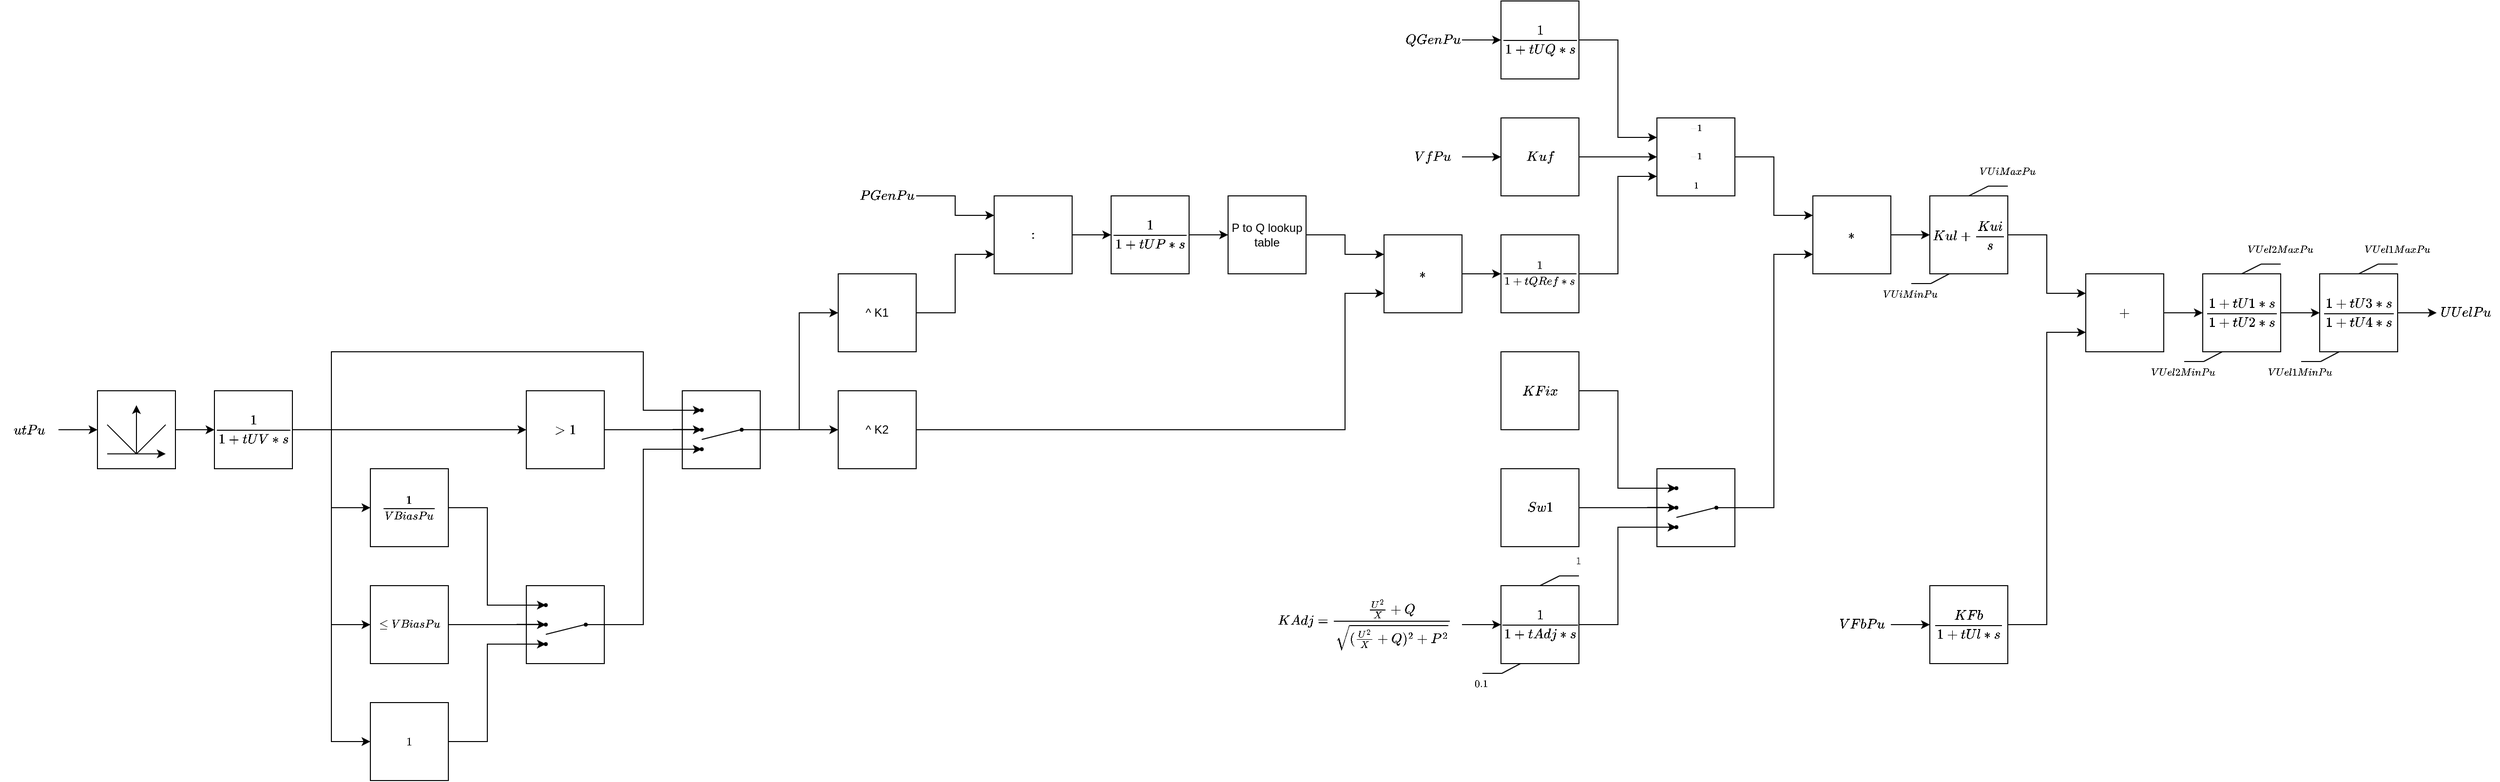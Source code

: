 <mxfile version="24.1.0" type="device">
  <diagram name="Page-1" id="-cMVqA2Gkwa5aGeDibPs">
    <mxGraphModel dx="5005" dy="2508" grid="1" gridSize="10" guides="1" tooltips="1" connect="1" arrows="1" fold="1" page="0" pageScale="1" pageWidth="413" pageHeight="583" math="1" shadow="0">
      <root>
        <mxCell id="0" />
        <mxCell id="1" parent="0" />
        <mxCell id="eN8Zq5XajQ-hrPbZrUXH-4" value="" style="edgeStyle=orthogonalEdgeStyle;rounded=0;orthogonalLoop=1;jettySize=auto;html=1;exitX=1;exitY=0.5;exitDx=0;exitDy=0;" parent="1" source="HanA1OKdP7TFDTROJioc-21" edge="1">
          <mxGeometry relative="1" as="geometry">
            <mxPoint x="560" y="320" as="sourcePoint" />
            <mxPoint x="600" y="320" as="targetPoint" />
          </mxGeometry>
        </mxCell>
        <mxCell id="GCO7xrDp6TmdYOZJOnFd-127" style="edgeStyle=orthogonalEdgeStyle;rounded=0;orthogonalLoop=1;jettySize=auto;html=1;exitX=0.5;exitY=1;exitDx=0;exitDy=0;" parent="1" source="GCO7xrDp6TmdYOZJOnFd-99" edge="1">
          <mxGeometry relative="1" as="geometry">
            <mxPoint x="1040.2" y="30.2" as="targetPoint" />
          </mxGeometry>
        </mxCell>
        <mxCell id="dAHFnxKUKf4HyOokSXOq-42" value="" style="edgeStyle=orthogonalEdgeStyle;rounded=0;orthogonalLoop=1;jettySize=auto;html=1;entryX=0;entryY=0.5;entryDx=0;entryDy=0;" parent="1" source="GCO7xrDp6TmdYOZJOnFd-99" target="HanA1OKdP7TFDTROJioc-18" edge="1">
          <mxGeometry relative="1" as="geometry">
            <mxPoint x="1120" as="targetPoint" />
          </mxGeometry>
        </mxCell>
        <mxCell id="GCO7xrDp6TmdYOZJOnFd-99" value="$$\frac{1+tU3*s}{1+tU4*s}$$" style="rounded=0;whiteSpace=wrap;html=1;" parent="1" vertex="1">
          <mxGeometry x="1000" y="-40" width="80" height="80" as="geometry" />
        </mxCell>
        <mxCell id="GCO7xrDp6TmdYOZJOnFd-110" value="" style="endArrow=none;html=1;exitX=0.5;exitY=0;exitDx=0;exitDy=0;" parent="1" source="GCO7xrDp6TmdYOZJOnFd-99" edge="1">
          <mxGeometry width="50" height="50" relative="1" as="geometry">
            <mxPoint x="1040" y="-30" as="sourcePoint" />
            <mxPoint x="1060" y="-50" as="targetPoint" />
          </mxGeometry>
        </mxCell>
        <mxCell id="GCO7xrDp6TmdYOZJOnFd-111" value="" style="endArrow=none;html=1;" parent="1" edge="1">
          <mxGeometry width="50" height="50" relative="1" as="geometry">
            <mxPoint x="1060" y="-50" as="sourcePoint" />
            <mxPoint x="1080" y="-50" as="targetPoint" />
          </mxGeometry>
        </mxCell>
        <mxCell id="GCO7xrDp6TmdYOZJOnFd-112" value="&lt;font style=&quot;font-size: 9px;&quot;&gt;$$VUel1MaxPu$$&lt;/font&gt;" style="text;html=1;strokeColor=none;fillColor=none;align=center;verticalAlign=middle;whiteSpace=wrap;rounded=0;fontSize=15;" parent="1" vertex="1">
          <mxGeometry x="1000" y="-80" width="160" height="30" as="geometry" />
        </mxCell>
        <mxCell id="GCO7xrDp6TmdYOZJOnFd-113" value="" style="endArrow=none;html=1;" parent="1" edge="1">
          <mxGeometry width="50" height="50" relative="1" as="geometry">
            <mxPoint x="1001" y="50" as="sourcePoint" />
            <mxPoint x="981" y="50" as="targetPoint" />
          </mxGeometry>
        </mxCell>
        <mxCell id="GCO7xrDp6TmdYOZJOnFd-114" value="&lt;font style=&quot;font-size: 9px;&quot;&gt;$$VUel1MinPu$$&lt;/font&gt;" style="text;html=1;strokeColor=none;fillColor=none;align=center;verticalAlign=middle;whiteSpace=wrap;rounded=0;fontSize=15;" parent="1" vertex="1">
          <mxGeometry x="920" y="46" width="120" height="30" as="geometry" />
        </mxCell>
        <mxCell id="GCO7xrDp6TmdYOZJOnFd-115" value="" style="endArrow=none;html=1;exitX=0.5;exitY=0;exitDx=0;exitDy=0;entryX=0.25;entryY=1;entryDx=0;entryDy=0;" parent="1" target="GCO7xrDp6TmdYOZJOnFd-99" edge="1">
          <mxGeometry width="50" height="50" relative="1" as="geometry">
            <mxPoint x="1001" y="50" as="sourcePoint" />
            <mxPoint x="1021" y="30" as="targetPoint" />
          </mxGeometry>
        </mxCell>
        <mxCell id="qLZYFt0uQZEpN5fuRu8l-1" value="" style="edgeStyle=orthogonalEdgeStyle;rounded=0;orthogonalLoop=1;jettySize=auto;html=1;" parent="1" edge="1">
          <mxGeometry relative="1" as="geometry">
            <mxPoint x="-40" y="160" as="sourcePoint" />
          </mxGeometry>
        </mxCell>
        <mxCell id="HanA1OKdP7TFDTROJioc-18" value="$$UUelPu$$" style="text;strokeColor=none;align=center;fillColor=none;html=1;verticalAlign=middle;whiteSpace=wrap;rounded=0;" parent="1" vertex="1">
          <mxGeometry x="1120" y="-15" width="60" height="30" as="geometry" />
        </mxCell>
        <mxCell id="HanA1OKdP7TFDTROJioc-21" value="$$VFbPu$$" style="text;strokeColor=none;align=center;fillColor=none;html=1;verticalAlign=middle;whiteSpace=wrap;rounded=0;" parent="1" vertex="1">
          <mxGeometry x="500" y="305" width="60" height="30" as="geometry" />
        </mxCell>
        <mxCell id="HV3P0yh9cOvrx5BpRkT5-9" value="" style="edgeStyle=orthogonalEdgeStyle;rounded=0;orthogonalLoop=1;jettySize=auto;html=1;" parent="1" edge="1">
          <mxGeometry relative="1" as="geometry">
            <mxPoint x="240" y="240" as="sourcePoint" />
          </mxGeometry>
        </mxCell>
        <mxCell id="HV3P0yh9cOvrx5BpRkT5-6" value="&lt;span style=&quot;background-color: initial;&quot;&gt;$$\frac{KFb}{1+tUl*s}$$&lt;/span&gt;" style="whiteSpace=wrap;html=1;aspect=fixed;" parent="1" vertex="1">
          <mxGeometry x="600" y="280" width="80" height="80" as="geometry" />
        </mxCell>
        <mxCell id="dAHFnxKUKf4HyOokSXOq-44" value="" style="edgeStyle=orthogonalEdgeStyle;rounded=0;orthogonalLoop=1;jettySize=auto;html=1;" parent="1" target="dAHFnxKUKf4HyOokSXOq-43" edge="1">
          <mxGeometry relative="1" as="geometry">
            <mxPoint x="640" y="-20" as="sourcePoint" />
          </mxGeometry>
        </mxCell>
        <mxCell id="dAHFnxKUKf4HyOokSXOq-11" value="&lt;span style=&quot;background-color: initial;&quot;&gt;$$Kuf$$&lt;/span&gt;" style="whiteSpace=wrap;html=1;aspect=fixed;" parent="1" vertex="1">
          <mxGeometry x="160" y="-200" width="80" height="80" as="geometry" />
        </mxCell>
        <mxCell id="dAHFnxKUKf4HyOokSXOq-21" value="" style="endArrow=classic;html=1;rounded=0;exitX=1;exitY=0.5;exitDx=0;exitDy=0;entryX=0;entryY=0.5;entryDx=0;entryDy=0;" parent="1" source="dAHFnxKUKf4HyOokSXOq-11" target="dAHFnxKUKf4HyOokSXOq-39" edge="1">
          <mxGeometry width="50" height="50" relative="1" as="geometry">
            <mxPoint x="80" y="-200" as="sourcePoint" />
            <mxPoint x="160.0" y="-200" as="targetPoint" />
          </mxGeometry>
        </mxCell>
        <mxCell id="dAHFnxKUKf4HyOokSXOq-39" value="&lt;table style=&quot;font-size: 8px;&quot;&gt;&lt;tbody&gt;&lt;tr&gt;&lt;td&gt;&lt;font style=&quot;font-size: 8px;&quot;&gt;$$-1$$&lt;/font&gt;&lt;/td&gt;&lt;/tr&gt;&lt;tr&gt;&lt;td&gt;&lt;font style=&quot;font-size: 8px;&quot;&gt;$$-1$$&lt;/font&gt;&lt;/td&gt;&lt;/tr&gt;&lt;tr&gt;&lt;td&gt;&lt;font style=&quot;font-size: 8px;&quot;&gt;$$1$$&lt;/font&gt;&lt;/td&gt;&lt;/tr&gt;&lt;/tbody&gt;&lt;/table&gt;" style="whiteSpace=wrap;html=1;aspect=fixed;" parent="1" vertex="1">
          <mxGeometry x="320" y="-200" width="80" height="80" as="geometry" />
        </mxCell>
        <mxCell id="okLJdO5BvIb24Aau24sC-2" style="edgeStyle=orthogonalEdgeStyle;rounded=0;orthogonalLoop=1;jettySize=auto;html=1;exitX=0.5;exitY=1;exitDx=0;exitDy=0;" edge="1" source="okLJdO5BvIb24Aau24sC-4" parent="1">
          <mxGeometry relative="1" as="geometry">
            <mxPoint x="920.2" y="30.2" as="targetPoint" />
          </mxGeometry>
        </mxCell>
        <mxCell id="okLJdO5BvIb24Aau24sC-3" value="" style="edgeStyle=orthogonalEdgeStyle;rounded=0;orthogonalLoop=1;jettySize=auto;html=1;entryX=0;entryY=0.5;entryDx=0;entryDy=0;" edge="1" source="okLJdO5BvIb24Aau24sC-4" parent="1" target="GCO7xrDp6TmdYOZJOnFd-99">
          <mxGeometry relative="1" as="geometry">
            <mxPoint x="1000" as="targetPoint" />
          </mxGeometry>
        </mxCell>
        <mxCell id="okLJdO5BvIb24Aau24sC-4" value="$$\frac{1+tU1*s}{1+tU2*s}$$" style="rounded=0;whiteSpace=wrap;html=1;" vertex="1" parent="1">
          <mxGeometry x="880" y="-40" width="80" height="80" as="geometry" />
        </mxCell>
        <mxCell id="okLJdO5BvIb24Aau24sC-5" value="" style="endArrow=none;html=1;exitX=0.5;exitY=0;exitDx=0;exitDy=0;" edge="1" source="okLJdO5BvIb24Aau24sC-4" parent="1">
          <mxGeometry width="50" height="50" relative="1" as="geometry">
            <mxPoint x="920" y="-30" as="sourcePoint" />
            <mxPoint x="940" y="-50" as="targetPoint" />
          </mxGeometry>
        </mxCell>
        <mxCell id="okLJdO5BvIb24Aau24sC-6" value="" style="endArrow=none;html=1;" edge="1" parent="1">
          <mxGeometry width="50" height="50" relative="1" as="geometry">
            <mxPoint x="940" y="-50" as="sourcePoint" />
            <mxPoint x="960" y="-50" as="targetPoint" />
          </mxGeometry>
        </mxCell>
        <mxCell id="okLJdO5BvIb24Aau24sC-7" value="&lt;font style=&quot;font-size: 9px;&quot;&gt;$$VUel2MaxPu$$&lt;/font&gt;" style="text;html=1;strokeColor=none;fillColor=none;align=center;verticalAlign=middle;whiteSpace=wrap;rounded=0;fontSize=15;" vertex="1" parent="1">
          <mxGeometry x="880" y="-80" width="160" height="30" as="geometry" />
        </mxCell>
        <mxCell id="okLJdO5BvIb24Aau24sC-8" value="" style="endArrow=none;html=1;" edge="1" parent="1">
          <mxGeometry width="50" height="50" relative="1" as="geometry">
            <mxPoint x="881" y="50" as="sourcePoint" />
            <mxPoint x="861" y="50" as="targetPoint" />
          </mxGeometry>
        </mxCell>
        <mxCell id="okLJdO5BvIb24Aau24sC-9" value="&lt;font style=&quot;font-size: 9px;&quot;&gt;$$VUel2MinPu$$&lt;/font&gt;" style="text;html=1;strokeColor=none;fillColor=none;align=center;verticalAlign=middle;whiteSpace=wrap;rounded=0;fontSize=15;" vertex="1" parent="1">
          <mxGeometry x="800" y="46" width="120" height="30" as="geometry" />
        </mxCell>
        <mxCell id="okLJdO5BvIb24Aau24sC-10" value="" style="endArrow=none;html=1;exitX=0.5;exitY=0;exitDx=0;exitDy=0;entryX=0.25;entryY=1;entryDx=0;entryDy=0;" edge="1" target="okLJdO5BvIb24Aau24sC-4" parent="1">
          <mxGeometry width="50" height="50" relative="1" as="geometry">
            <mxPoint x="881" y="50" as="sourcePoint" />
            <mxPoint x="901" y="30" as="targetPoint" />
          </mxGeometry>
        </mxCell>
        <mxCell id="okLJdO5BvIb24Aau24sC-13" value="" style="edgeStyle=orthogonalEdgeStyle;rounded=0;orthogonalLoop=1;jettySize=auto;html=1;" edge="1" parent="1" source="okLJdO5BvIb24Aau24sC-12" target="okLJdO5BvIb24Aau24sC-4">
          <mxGeometry relative="1" as="geometry" />
        </mxCell>
        <mxCell id="okLJdO5BvIb24Aau24sC-12" value="&lt;span style=&quot;background-color: initial;&quot;&gt;$$+$$&lt;/span&gt;" style="whiteSpace=wrap;html=1;aspect=fixed;" vertex="1" parent="1">
          <mxGeometry x="760" y="-40" width="80" height="80" as="geometry" />
        </mxCell>
        <mxCell id="okLJdO5BvIb24Aau24sC-14" style="edgeStyle=orthogonalEdgeStyle;rounded=0;orthogonalLoop=1;jettySize=auto;html=1;exitX=0.5;exitY=1;exitDx=0;exitDy=0;" edge="1" parent="1" source="okLJdO5BvIb24Aau24sC-15">
          <mxGeometry relative="1" as="geometry">
            <mxPoint x="640.2" y="-49.8" as="targetPoint" />
          </mxGeometry>
        </mxCell>
        <mxCell id="okLJdO5BvIb24Aau24sC-15" value="$$Kul + \frac{Kui}{s}$$" style="rounded=0;whiteSpace=wrap;html=1;" vertex="1" parent="1">
          <mxGeometry x="600" y="-120" width="80" height="80" as="geometry" />
        </mxCell>
        <mxCell id="okLJdO5BvIb24Aau24sC-16" value="" style="endArrow=none;html=1;exitX=0.5;exitY=0;exitDx=0;exitDy=0;" edge="1" parent="1" source="okLJdO5BvIb24Aau24sC-15">
          <mxGeometry width="50" height="50" relative="1" as="geometry">
            <mxPoint x="640" y="-110" as="sourcePoint" />
            <mxPoint x="660" y="-130" as="targetPoint" />
          </mxGeometry>
        </mxCell>
        <mxCell id="okLJdO5BvIb24Aau24sC-17" value="" style="endArrow=none;html=1;" edge="1" parent="1">
          <mxGeometry width="50" height="50" relative="1" as="geometry">
            <mxPoint x="660" y="-130" as="sourcePoint" />
            <mxPoint x="680" y="-130" as="targetPoint" />
          </mxGeometry>
        </mxCell>
        <mxCell id="okLJdO5BvIb24Aau24sC-18" value="&lt;font style=&quot;font-size: 9px;&quot;&gt;$$VUiMaxPu$$&lt;/font&gt;" style="text;html=1;strokeColor=none;fillColor=none;align=center;verticalAlign=middle;whiteSpace=wrap;rounded=0;fontSize=15;" vertex="1" parent="1">
          <mxGeometry x="600" y="-160" width="160" height="30" as="geometry" />
        </mxCell>
        <mxCell id="okLJdO5BvIb24Aau24sC-19" value="" style="endArrow=none;html=1;" edge="1" parent="1">
          <mxGeometry width="50" height="50" relative="1" as="geometry">
            <mxPoint x="601" y="-30" as="sourcePoint" />
            <mxPoint x="581" y="-30" as="targetPoint" />
          </mxGeometry>
        </mxCell>
        <mxCell id="okLJdO5BvIb24Aau24sC-20" value="&lt;font style=&quot;font-size: 9px;&quot;&gt;$$VUiMinPu$$&lt;/font&gt;" style="text;html=1;strokeColor=none;fillColor=none;align=center;verticalAlign=middle;whiteSpace=wrap;rounded=0;fontSize=15;" vertex="1" parent="1">
          <mxGeometry x="520" y="-34" width="120" height="30" as="geometry" />
        </mxCell>
        <mxCell id="okLJdO5BvIb24Aau24sC-21" value="" style="endArrow=none;html=1;exitX=0.5;exitY=0;exitDx=0;exitDy=0;entryX=0.25;entryY=1;entryDx=0;entryDy=0;" edge="1" parent="1" target="okLJdO5BvIb24Aau24sC-15">
          <mxGeometry width="50" height="50" relative="1" as="geometry">
            <mxPoint x="601" y="-30" as="sourcePoint" />
            <mxPoint x="621" y="-50" as="targetPoint" />
          </mxGeometry>
        </mxCell>
        <mxCell id="okLJdO5BvIb24Aau24sC-22" value="" style="endArrow=classic;html=1;rounded=0;exitX=1;exitY=0.5;exitDx=0;exitDy=0;entryX=0;entryY=0.25;entryDx=0;entryDy=0;" edge="1" parent="1" source="okLJdO5BvIb24Aau24sC-15" target="okLJdO5BvIb24Aau24sC-12">
          <mxGeometry width="50" height="50" relative="1" as="geometry">
            <mxPoint x="540" y="90" as="sourcePoint" />
            <mxPoint x="590" y="40" as="targetPoint" />
            <Array as="points">
              <mxPoint x="720" y="-80" />
              <mxPoint x="720" y="-20" />
            </Array>
          </mxGeometry>
        </mxCell>
        <mxCell id="okLJdO5BvIb24Aau24sC-23" value="" style="endArrow=classic;html=1;rounded=0;exitX=1;exitY=0.5;exitDx=0;exitDy=0;entryX=0;entryY=0.75;entryDx=0;entryDy=0;" edge="1" parent="1" source="HV3P0yh9cOvrx5BpRkT5-6" target="okLJdO5BvIb24Aau24sC-12">
          <mxGeometry width="50" height="50" relative="1" as="geometry">
            <mxPoint x="590" y="90" as="sourcePoint" />
            <mxPoint x="640" y="40" as="targetPoint" />
            <Array as="points">
              <mxPoint x="720" y="320" />
              <mxPoint x="720" y="20" />
            </Array>
          </mxGeometry>
        </mxCell>
        <mxCell id="okLJdO5BvIb24Aau24sC-25" value="" style="edgeStyle=orthogonalEdgeStyle;rounded=0;orthogonalLoop=1;jettySize=auto;html=1;" edge="1" parent="1" source="okLJdO5BvIb24Aau24sC-24" target="okLJdO5BvIb24Aau24sC-15">
          <mxGeometry relative="1" as="geometry" />
        </mxCell>
        <mxCell id="okLJdO5BvIb24Aau24sC-24" value="&lt;span style=&quot;background-color: initial;&quot;&gt;$$*$$&lt;/span&gt;" style="whiteSpace=wrap;html=1;aspect=fixed;" vertex="1" parent="1">
          <mxGeometry x="480" y="-120" width="80" height="80" as="geometry" />
        </mxCell>
        <mxCell id="okLJdO5BvIb24Aau24sC-26" value="" style="endArrow=classic;html=1;rounded=0;exitX=1;exitY=0.5;exitDx=0;exitDy=0;entryX=0;entryY=0.25;entryDx=0;entryDy=0;" edge="1" parent="1" source="dAHFnxKUKf4HyOokSXOq-39" target="okLJdO5BvIb24Aau24sC-24">
          <mxGeometry width="50" height="50" relative="1" as="geometry">
            <mxPoint x="270" as="sourcePoint" />
            <mxPoint x="320" y="-50" as="targetPoint" />
            <Array as="points">
              <mxPoint x="440" y="-160" />
              <mxPoint x="440" y="-100" />
            </Array>
          </mxGeometry>
        </mxCell>
        <mxCell id="okLJdO5BvIb24Aau24sC-27" value="&lt;span style=&quot;background-color: initial;&quot;&gt;$$\frac{1}{1+tUQ*s}$$&lt;/span&gt;" style="whiteSpace=wrap;html=1;aspect=fixed;" vertex="1" parent="1">
          <mxGeometry x="160" y="-320" width="80" height="80" as="geometry" />
        </mxCell>
        <mxCell id="okLJdO5BvIb24Aau24sC-28" value="" style="endArrow=classic;html=1;rounded=0;exitX=1;exitY=0.5;exitDx=0;exitDy=0;entryX=0;entryY=0.25;entryDx=0;entryDy=0;" edge="1" parent="1" source="okLJdO5BvIb24Aau24sC-27" target="dAHFnxKUKf4HyOokSXOq-39">
          <mxGeometry width="50" height="50" relative="1" as="geometry">
            <mxPoint x="270" y="-240" as="sourcePoint" />
            <mxPoint x="320" y="-290" as="targetPoint" />
            <Array as="points">
              <mxPoint x="280" y="-280" />
              <mxPoint x="280" y="-180" />
            </Array>
          </mxGeometry>
        </mxCell>
        <mxCell id="okLJdO5BvIb24Aau24sC-29" value="" style="endArrow=classic;html=1;rounded=0;entryX=0;entryY=0.5;entryDx=0;entryDy=0;exitX=1;exitY=0.5;exitDx=0;exitDy=0;" edge="1" parent="1" source="okLJdO5BvIb24Aau24sC-30" target="okLJdO5BvIb24Aau24sC-27">
          <mxGeometry width="50" height="50" relative="1" as="geometry">
            <mxPoint x="120" y="-280" as="sourcePoint" />
            <mxPoint x="140" y="-280" as="targetPoint" />
          </mxGeometry>
        </mxCell>
        <mxCell id="okLJdO5BvIb24Aau24sC-30" value="$$QGenPu$$" style="text;strokeColor=none;align=center;fillColor=none;html=1;verticalAlign=middle;whiteSpace=wrap;rounded=0;" vertex="1" parent="1">
          <mxGeometry x="60" y="-295" width="60" height="30" as="geometry" />
        </mxCell>
        <mxCell id="okLJdO5BvIb24Aau24sC-32" value="&lt;span style=&quot;background-color: initial;&quot;&gt;&lt;font style=&quot;font-size: 10px;&quot;&gt;$$\frac{1}{1+tQRef*s}$$&lt;/font&gt;&lt;/span&gt;" style="whiteSpace=wrap;html=1;aspect=fixed;" vertex="1" parent="1">
          <mxGeometry x="160" y="-80" width="80" height="80" as="geometry" />
        </mxCell>
        <mxCell id="okLJdO5BvIb24Aau24sC-33" value="" style="endArrow=classic;html=1;rounded=0;exitX=1;exitY=0.5;exitDx=0;exitDy=0;entryX=0;entryY=0.75;entryDx=0;entryDy=0;" edge="1" parent="1" source="okLJdO5BvIb24Aau24sC-32" target="dAHFnxKUKf4HyOokSXOq-39">
          <mxGeometry width="50" height="50" relative="1" as="geometry">
            <mxPoint x="270" y="-40" as="sourcePoint" />
            <mxPoint x="320" y="-90" as="targetPoint" />
            <Array as="points">
              <mxPoint x="280" y="-40" />
              <mxPoint x="280" y="-140" />
            </Array>
          </mxGeometry>
        </mxCell>
        <mxCell id="okLJdO5BvIb24Aau24sC-35" value="" style="edgeStyle=orthogonalEdgeStyle;rounded=0;orthogonalLoop=1;jettySize=auto;html=1;" edge="1" parent="1" source="okLJdO5BvIb24Aau24sC-34" target="okLJdO5BvIb24Aau24sC-32">
          <mxGeometry relative="1" as="geometry" />
        </mxCell>
        <mxCell id="okLJdO5BvIb24Aau24sC-34" value="&lt;span style=&quot;background-color: initial;&quot;&gt;$$*$$&lt;/span&gt;" style="whiteSpace=wrap;html=1;aspect=fixed;" vertex="1" parent="1">
          <mxGeometry x="40" y="-80" width="80" height="80" as="geometry" />
        </mxCell>
        <mxCell id="okLJdO5BvIb24Aau24sC-36" value="&lt;span style=&quot;background-color: initial;&quot;&gt;P to Q lookup table&lt;/span&gt;" style="whiteSpace=wrap;html=1;aspect=fixed;" vertex="1" parent="1">
          <mxGeometry x="-120" y="-120" width="80" height="80" as="geometry" />
        </mxCell>
        <mxCell id="okLJdO5BvIb24Aau24sC-37" value="" style="endArrow=classic;html=1;rounded=0;exitX=1;exitY=0.5;exitDx=0;exitDy=0;entryX=0;entryY=0.25;entryDx=0;entryDy=0;" edge="1" parent="1" source="okLJdO5BvIb24Aau24sC-36" target="okLJdO5BvIb24Aau24sC-34">
          <mxGeometry width="50" height="50" relative="1" as="geometry">
            <mxPoint x="230" y="-50" as="sourcePoint" />
            <mxPoint x="280" y="-100" as="targetPoint" />
            <Array as="points">
              <mxPoint y="-80" />
              <mxPoint y="-60" />
            </Array>
          </mxGeometry>
        </mxCell>
        <mxCell id="okLJdO5BvIb24Aau24sC-39" value="" style="edgeStyle=orthogonalEdgeStyle;rounded=0;orthogonalLoop=1;jettySize=auto;html=1;" edge="1" parent="1" source="okLJdO5BvIb24Aau24sC-38" target="okLJdO5BvIb24Aau24sC-36">
          <mxGeometry relative="1" as="geometry" />
        </mxCell>
        <mxCell id="okLJdO5BvIb24Aau24sC-38" value="&lt;span style=&quot;background-color: initial;&quot;&gt;$$\frac{1}{1+tUP*s}$$&lt;/span&gt;" style="whiteSpace=wrap;html=1;aspect=fixed;" vertex="1" parent="1">
          <mxGeometry x="-240" y="-120" width="80" height="80" as="geometry" />
        </mxCell>
        <mxCell id="okLJdO5BvIb24Aau24sC-41" value="" style="edgeStyle=orthogonalEdgeStyle;rounded=0;orthogonalLoop=1;jettySize=auto;html=1;" edge="1" parent="1" source="okLJdO5BvIb24Aau24sC-40" target="okLJdO5BvIb24Aau24sC-38">
          <mxGeometry relative="1" as="geometry" />
        </mxCell>
        <mxCell id="okLJdO5BvIb24Aau24sC-40" value="&lt;span style=&quot;background-color: initial;&quot;&gt;$$:$$&lt;/span&gt;" style="whiteSpace=wrap;html=1;aspect=fixed;" vertex="1" parent="1">
          <mxGeometry x="-360" y="-120" width="80" height="80" as="geometry" />
        </mxCell>
        <mxCell id="okLJdO5BvIb24Aau24sC-42" value="" style="endArrow=classic;html=1;rounded=0;entryX=0;entryY=0.25;entryDx=0;entryDy=0;exitX=1;exitY=0.5;exitDx=0;exitDy=0;" edge="1" parent="1" source="okLJdO5BvIb24Aau24sC-43" target="okLJdO5BvIb24Aau24sC-40">
          <mxGeometry width="50" height="50" relative="1" as="geometry">
            <mxPoint x="-440" y="-120" as="sourcePoint" />
            <mxPoint x="-330" y="-100" as="targetPoint" />
            <Array as="points">
              <mxPoint x="-400" y="-120" />
              <mxPoint x="-400" y="-100" />
            </Array>
          </mxGeometry>
        </mxCell>
        <mxCell id="okLJdO5BvIb24Aau24sC-43" value="$$PGenPu$$" style="text;strokeColor=none;align=center;fillColor=none;html=1;verticalAlign=middle;whiteSpace=wrap;rounded=0;" vertex="1" parent="1">
          <mxGeometry x="-500" y="-135" width="60" height="30" as="geometry" />
        </mxCell>
        <mxCell id="okLJdO5BvIb24Aau24sC-45" value="" style="edgeStyle=orthogonalEdgeStyle;rounded=0;orthogonalLoop=1;jettySize=auto;html=1;" edge="1" parent="1" source="okLJdO5BvIb24Aau24sC-44" target="dAHFnxKUKf4HyOokSXOq-11">
          <mxGeometry relative="1" as="geometry" />
        </mxCell>
        <mxCell id="okLJdO5BvIb24Aau24sC-44" value="$$VfPu$$" style="text;strokeColor=none;align=center;fillColor=none;html=1;verticalAlign=middle;whiteSpace=wrap;rounded=0;" vertex="1" parent="1">
          <mxGeometry x="60" y="-175" width="60" height="30" as="geometry" />
        </mxCell>
        <mxCell id="okLJdO5BvIb24Aau24sC-46" value="&lt;span style=&quot;background-color: initial;&quot;&gt;^ K1&lt;/span&gt;" style="whiteSpace=wrap;html=1;aspect=fixed;" vertex="1" parent="1">
          <mxGeometry x="-520" y="-40" width="80" height="80" as="geometry" />
        </mxCell>
        <mxCell id="okLJdO5BvIb24Aau24sC-47" value="&lt;span style=&quot;background-color: initial;&quot;&gt;^ K2&lt;/span&gt;" style="whiteSpace=wrap;html=1;aspect=fixed;" vertex="1" parent="1">
          <mxGeometry x="-520" y="80" width="80" height="80" as="geometry" />
        </mxCell>
        <mxCell id="okLJdO5BvIb24Aau24sC-48" value="" style="endArrow=classic;html=1;rounded=0;exitX=1;exitY=0.5;exitDx=0;exitDy=0;entryX=0;entryY=0.75;entryDx=0;entryDy=0;" edge="1" parent="1" source="okLJdO5BvIb24Aau24sC-47" target="okLJdO5BvIb24Aau24sC-34">
          <mxGeometry width="50" height="50" relative="1" as="geometry">
            <mxPoint x="-160" y="120" as="sourcePoint" />
            <mxPoint x="-110" y="70" as="targetPoint" />
            <Array as="points">
              <mxPoint y="120" />
              <mxPoint y="-20" />
            </Array>
          </mxGeometry>
        </mxCell>
        <mxCell id="okLJdO5BvIb24Aau24sC-49" value="" style="endArrow=classic;html=1;rounded=0;exitX=1;exitY=0.5;exitDx=0;exitDy=0;entryX=0;entryY=0.75;entryDx=0;entryDy=0;" edge="1" parent="1" source="okLJdO5BvIb24Aau24sC-46" target="okLJdO5BvIb24Aau24sC-40">
          <mxGeometry width="50" height="50" relative="1" as="geometry">
            <mxPoint x="-160" y="120" as="sourcePoint" />
            <mxPoint x="-110" y="70" as="targetPoint" />
            <Array as="points">
              <mxPoint x="-400" />
              <mxPoint x="-400" y="-60" />
            </Array>
          </mxGeometry>
        </mxCell>
        <mxCell id="okLJdO5BvIb24Aau24sC-50" value="" style="whiteSpace=wrap;html=1;aspect=fixed;" vertex="1" parent="1">
          <mxGeometry x="320" y="160" width="80" height="80" as="geometry" />
        </mxCell>
        <mxCell id="okLJdO5BvIb24Aau24sC-51" value="" style="endArrow=none;html=1;startArrow=none;" edge="1" parent="1" source="okLJdO5BvIb24Aau24sC-59">
          <mxGeometry width="50" height="50" relative="1" as="geometry">
            <mxPoint x="380" y="200" as="sourcePoint" />
            <mxPoint x="400" y="200" as="targetPoint" />
          </mxGeometry>
        </mxCell>
        <mxCell id="okLJdO5BvIb24Aau24sC-52" value="" style="endArrow=none;html=1;" edge="1" parent="1">
          <mxGeometry width="50" height="50" relative="1" as="geometry">
            <mxPoint x="311" y="180" as="sourcePoint" />
            <mxPoint x="341" y="180" as="targetPoint" />
          </mxGeometry>
        </mxCell>
        <mxCell id="okLJdO5BvIb24Aau24sC-53" value="" style="endArrow=none;html=1;" edge="1" parent="1">
          <mxGeometry width="50" height="50" relative="1" as="geometry">
            <mxPoint x="310" y="199.8" as="sourcePoint" />
            <mxPoint x="340" y="199.8" as="targetPoint" />
          </mxGeometry>
        </mxCell>
        <mxCell id="okLJdO5BvIb24Aau24sC-54" value="" style="endArrow=none;html=1;" edge="1" parent="1">
          <mxGeometry width="50" height="50" relative="1" as="geometry">
            <mxPoint x="310" y="220" as="sourcePoint" />
            <mxPoint x="340" y="220" as="targetPoint" />
          </mxGeometry>
        </mxCell>
        <mxCell id="okLJdO5BvIb24Aau24sC-55" value="" style="shape=waypoint;sketch=0;fillStyle=solid;size=4;pointerEvents=1;points=[];fillColor=none;resizable=0;rotatable=0;perimeter=centerPerimeter;snapToPoint=1;" vertex="1" parent="1">
          <mxGeometry x="330" y="170" width="20" height="20" as="geometry" />
        </mxCell>
        <mxCell id="okLJdO5BvIb24Aau24sC-56" value="" style="shape=waypoint;sketch=0;fillStyle=solid;size=4;pointerEvents=1;points=[];fillColor=none;resizable=0;rotatable=0;perimeter=centerPerimeter;snapToPoint=1;" vertex="1" parent="1">
          <mxGeometry x="330" y="190" width="20" height="20" as="geometry" />
        </mxCell>
        <mxCell id="okLJdO5BvIb24Aau24sC-57" value="" style="shape=waypoint;sketch=0;fillStyle=solid;size=4;pointerEvents=1;points=[];fillColor=none;resizable=0;rotatable=0;perimeter=centerPerimeter;snapToPoint=1;" vertex="1" parent="1">
          <mxGeometry x="330" y="210" width="20" height="20" as="geometry" />
        </mxCell>
        <mxCell id="okLJdO5BvIb24Aau24sC-58" value="" style="endArrow=none;html=1;" edge="1" parent="1" target="okLJdO5BvIb24Aau24sC-59">
          <mxGeometry width="50" height="50" relative="1" as="geometry">
            <mxPoint x="380" y="200" as="sourcePoint" />
            <mxPoint x="400" y="200" as="targetPoint" />
          </mxGeometry>
        </mxCell>
        <mxCell id="okLJdO5BvIb24Aau24sC-59" value="" style="shape=waypoint;sketch=0;fillStyle=solid;size=4;pointerEvents=1;points=[];fillColor=none;resizable=0;rotatable=0;perimeter=centerPerimeter;snapToPoint=1;" vertex="1" parent="1">
          <mxGeometry x="371" y="190" width="20" height="20" as="geometry" />
        </mxCell>
        <mxCell id="okLJdO5BvIb24Aau24sC-60" value="" style="endArrow=none;html=1;" edge="1" parent="1">
          <mxGeometry width="50" height="50" relative="1" as="geometry">
            <mxPoint x="340" y="210" as="sourcePoint" />
            <mxPoint x="380" y="200" as="targetPoint" />
          </mxGeometry>
        </mxCell>
        <mxCell id="okLJdO5BvIb24Aau24sC-61" value="" style="endArrow=classic;html=1;rounded=0;exitX=0.948;exitY=0.484;exitDx=0;exitDy=0;exitPerimeter=0;entryX=0;entryY=0.75;entryDx=0;entryDy=0;" edge="1" parent="1" source="okLJdO5BvIb24Aau24sC-59" target="okLJdO5BvIb24Aau24sC-24">
          <mxGeometry width="50" height="50" relative="1" as="geometry">
            <mxPoint x="300" y="-50" as="sourcePoint" />
            <mxPoint x="350" y="-100" as="targetPoint" />
            <Array as="points">
              <mxPoint x="440" y="200" />
              <mxPoint x="440" y="-60" />
            </Array>
          </mxGeometry>
        </mxCell>
        <mxCell id="okLJdO5BvIb24Aau24sC-62" value="&lt;span style=&quot;background-color: initial;&quot;&gt;$$KFix$$&lt;/span&gt;" style="whiteSpace=wrap;html=1;aspect=fixed;" vertex="1" parent="1">
          <mxGeometry x="160" y="40" width="80" height="80" as="geometry" />
        </mxCell>
        <mxCell id="okLJdO5BvIb24Aau24sC-63" value="" style="endArrow=classic;html=1;rounded=0;exitX=1;exitY=0.5;exitDx=0;exitDy=0;entryX=0.378;entryY=0.45;entryDx=0;entryDy=0;entryPerimeter=0;" edge="1" parent="1" source="okLJdO5BvIb24Aau24sC-62" target="okLJdO5BvIb24Aau24sC-55">
          <mxGeometry width="50" height="50" relative="1" as="geometry">
            <mxPoint x="300" y="40" as="sourcePoint" />
            <mxPoint x="350" y="-10" as="targetPoint" />
            <Array as="points">
              <mxPoint x="280" y="80" />
              <mxPoint x="280" y="180" />
            </Array>
          </mxGeometry>
        </mxCell>
        <mxCell id="okLJdO5BvIb24Aau24sC-64" value="&lt;span style=&quot;background-color: initial;&quot;&gt;$$Sw1$$&lt;/span&gt;" style="whiteSpace=wrap;html=1;aspect=fixed;" vertex="1" parent="1">
          <mxGeometry x="160" y="160" width="80" height="80" as="geometry" />
        </mxCell>
        <mxCell id="okLJdO5BvIb24Aau24sC-66" value="" style="endArrow=classic;html=1;rounded=0;exitX=1;exitY=0.5;exitDx=0;exitDy=0;entryX=0.412;entryY=0.416;entryDx=0;entryDy=0;entryPerimeter=0;" edge="1" parent="1" source="okLJdO5BvIb24Aau24sC-64" target="okLJdO5BvIb24Aau24sC-56">
          <mxGeometry width="50" height="50" relative="1" as="geometry">
            <mxPoint x="300" y="370" as="sourcePoint" />
            <mxPoint x="350" y="320" as="targetPoint" />
          </mxGeometry>
        </mxCell>
        <mxCell id="okLJdO5BvIb24Aau24sC-77" style="edgeStyle=orthogonalEdgeStyle;rounded=0;orthogonalLoop=1;jettySize=auto;html=1;exitX=0.5;exitY=1;exitDx=0;exitDy=0;" edge="1" source="okLJdO5BvIb24Aau24sC-78" parent="1">
          <mxGeometry relative="1" as="geometry">
            <mxPoint x="200.2" y="350.2" as="targetPoint" />
          </mxGeometry>
        </mxCell>
        <mxCell id="okLJdO5BvIb24Aau24sC-78" value="$$\frac{1}{1+tAdj*s}$$" style="rounded=0;whiteSpace=wrap;html=1;" vertex="1" parent="1">
          <mxGeometry x="160" y="280" width="80" height="80" as="geometry" />
        </mxCell>
        <mxCell id="okLJdO5BvIb24Aau24sC-79" value="" style="endArrow=none;html=1;exitX=0.5;exitY=0;exitDx=0;exitDy=0;" edge="1" source="okLJdO5BvIb24Aau24sC-78" parent="1">
          <mxGeometry width="50" height="50" relative="1" as="geometry">
            <mxPoint x="200" y="290" as="sourcePoint" />
            <mxPoint x="220" y="270" as="targetPoint" />
          </mxGeometry>
        </mxCell>
        <mxCell id="okLJdO5BvIb24Aau24sC-80" value="" style="endArrow=none;html=1;" edge="1" parent="1">
          <mxGeometry width="50" height="50" relative="1" as="geometry">
            <mxPoint x="220" y="270" as="sourcePoint" />
            <mxPoint x="240" y="270" as="targetPoint" />
          </mxGeometry>
        </mxCell>
        <mxCell id="okLJdO5BvIb24Aau24sC-81" value="" style="endArrow=none;html=1;" edge="1" parent="1">
          <mxGeometry width="50" height="50" relative="1" as="geometry">
            <mxPoint x="161" y="370" as="sourcePoint" />
            <mxPoint x="141" y="370" as="targetPoint" />
          </mxGeometry>
        </mxCell>
        <mxCell id="okLJdO5BvIb24Aau24sC-82" value="" style="endArrow=none;html=1;exitX=0.5;exitY=0;exitDx=0;exitDy=0;entryX=0.25;entryY=1;entryDx=0;entryDy=0;" edge="1" target="okLJdO5BvIb24Aau24sC-78" parent="1">
          <mxGeometry width="50" height="50" relative="1" as="geometry">
            <mxPoint x="161" y="370" as="sourcePoint" />
            <mxPoint x="181" y="350" as="targetPoint" />
          </mxGeometry>
        </mxCell>
        <mxCell id="okLJdO5BvIb24Aau24sC-83" value="&lt;font style=&quot;font-size: 9px;&quot;&gt;$$0.1$$&lt;/font&gt;" style="text;html=1;strokeColor=none;fillColor=none;align=center;verticalAlign=middle;whiteSpace=wrap;rounded=0;fontSize=15;" vertex="1" parent="1">
          <mxGeometry x="80" y="366" width="120" height="30" as="geometry" />
        </mxCell>
        <mxCell id="okLJdO5BvIb24Aau24sC-84" value="&lt;font style=&quot;font-size: 9px;&quot;&gt;$$1$$&lt;/font&gt;" style="text;html=1;strokeColor=none;fillColor=none;align=center;verticalAlign=middle;whiteSpace=wrap;rounded=0;fontSize=15;" vertex="1" parent="1">
          <mxGeometry x="160" y="240" width="160" height="30" as="geometry" />
        </mxCell>
        <mxCell id="okLJdO5BvIb24Aau24sC-85" value="" style="endArrow=classic;html=1;rounded=0;exitX=1;exitY=0.5;exitDx=0;exitDy=0;entryX=0.274;entryY=0.622;entryDx=0;entryDy=0;entryPerimeter=0;" edge="1" parent="1" source="okLJdO5BvIb24Aau24sC-78" target="okLJdO5BvIb24Aau24sC-57">
          <mxGeometry width="50" height="50" relative="1" as="geometry">
            <mxPoint x="300" y="210" as="sourcePoint" />
            <mxPoint x="350" y="160" as="targetPoint" />
            <Array as="points">
              <mxPoint x="280" y="320" />
              <mxPoint x="280" y="220" />
            </Array>
          </mxGeometry>
        </mxCell>
        <mxCell id="okLJdO5BvIb24Aau24sC-87" value="" style="rounded=0;orthogonalLoop=1;jettySize=auto;html=1;entryX=0;entryY=0.5;entryDx=0;entryDy=0;exitX=1;exitY=0.5;exitDx=0;exitDy=0;" edge="1" parent="1" source="okLJdO5BvIb24Aau24sC-137" target="okLJdO5BvIb24Aau24sC-78">
          <mxGeometry relative="1" as="geometry">
            <mxPoint x="120" y="320" as="sourcePoint" />
            <mxPoint x="160" y="319.86" as="targetPoint" />
          </mxGeometry>
        </mxCell>
        <mxCell id="okLJdO5BvIb24Aau24sC-88" value="&lt;span style=&quot;background-color: initial;&quot;&gt;$$\frac{1}{1+tUV*s}$$&lt;/span&gt;" style="whiteSpace=wrap;html=1;aspect=fixed;" vertex="1" parent="1">
          <mxGeometry x="-1160" y="80" width="80" height="80" as="geometry" />
        </mxCell>
        <mxCell id="okLJdO5BvIb24Aau24sC-90" value="" style="edgeStyle=orthogonalEdgeStyle;rounded=0;orthogonalLoop=1;jettySize=auto;html=1;entryX=0;entryY=0.5;entryDx=0;entryDy=0;" edge="1" parent="1" source="okLJdO5BvIb24Aau24sC-91" target="okLJdO5BvIb24Aau24sC-92">
          <mxGeometry relative="1" as="geometry">
            <mxPoint x="-1280" y="120" as="targetPoint" />
          </mxGeometry>
        </mxCell>
        <mxCell id="okLJdO5BvIb24Aau24sC-91" value="$$utPu$$" style="text;strokeColor=none;align=center;fillColor=none;html=1;verticalAlign=middle;whiteSpace=wrap;rounded=0;" vertex="1" parent="1">
          <mxGeometry x="-1380" y="105" width="60" height="30" as="geometry" />
        </mxCell>
        <mxCell id="okLJdO5BvIb24Aau24sC-97" value="" style="edgeStyle=orthogonalEdgeStyle;rounded=0;orthogonalLoop=1;jettySize=auto;html=1;" edge="1" parent="1" source="okLJdO5BvIb24Aau24sC-92" target="okLJdO5BvIb24Aau24sC-88">
          <mxGeometry relative="1" as="geometry" />
        </mxCell>
        <mxCell id="okLJdO5BvIb24Aau24sC-92" value="" style="whiteSpace=wrap;html=1;aspect=fixed;" vertex="1" parent="1">
          <mxGeometry x="-1280" y="80" width="80" height="80" as="geometry" />
        </mxCell>
        <mxCell id="okLJdO5BvIb24Aau24sC-93" value="" style="endArrow=classic;html=1;rounded=0;" edge="1" parent="1">
          <mxGeometry width="50" height="50" relative="1" as="geometry">
            <mxPoint x="-1270" y="144.8" as="sourcePoint" />
            <mxPoint x="-1210" y="144.8" as="targetPoint" />
          </mxGeometry>
        </mxCell>
        <mxCell id="okLJdO5BvIb24Aau24sC-94" value="" style="endArrow=classic;html=1;rounded=0;" edge="1" parent="1">
          <mxGeometry width="50" height="50" relative="1" as="geometry">
            <mxPoint x="-1240" y="144.8" as="sourcePoint" />
            <mxPoint x="-1240" y="94.8" as="targetPoint" />
          </mxGeometry>
        </mxCell>
        <mxCell id="okLJdO5BvIb24Aau24sC-95" value="" style="endArrow=none;html=1;rounded=0;" edge="1" parent="1">
          <mxGeometry width="50" height="50" relative="1" as="geometry">
            <mxPoint x="-1240" y="144.8" as="sourcePoint" />
            <mxPoint x="-1210" y="114.8" as="targetPoint" />
          </mxGeometry>
        </mxCell>
        <mxCell id="okLJdO5BvIb24Aau24sC-96" value="" style="endArrow=none;html=1;rounded=0;" edge="1" parent="1">
          <mxGeometry width="50" height="50" relative="1" as="geometry">
            <mxPoint x="-1240" y="144.8" as="sourcePoint" />
            <mxPoint x="-1270" y="114.8" as="targetPoint" />
          </mxGeometry>
        </mxCell>
        <mxCell id="okLJdO5BvIb24Aau24sC-98" value="&lt;span style=&quot;background-color: initial;&quot;&gt;$$&amp;gt;1$$&lt;/span&gt;" style="whiteSpace=wrap;html=1;aspect=fixed;" vertex="1" parent="1">
          <mxGeometry x="-840" y="80" width="80" height="80" as="geometry" />
        </mxCell>
        <mxCell id="okLJdO5BvIb24Aau24sC-99" value="&lt;span style=&quot;background-color: initial;&quot;&gt;&lt;font style=&quot;font-size: 10px;&quot;&gt;$$\leq VBiasPu$$&lt;/font&gt;&lt;/span&gt;" style="whiteSpace=wrap;html=1;aspect=fixed;" vertex="1" parent="1">
          <mxGeometry x="-1000" y="280" width="80" height="80" as="geometry" />
        </mxCell>
        <mxCell id="okLJdO5BvIb24Aau24sC-100" value="" style="whiteSpace=wrap;html=1;aspect=fixed;" vertex="1" parent="1">
          <mxGeometry x="-680" y="80" width="80" height="80" as="geometry" />
        </mxCell>
        <mxCell id="okLJdO5BvIb24Aau24sC-101" value="" style="endArrow=none;html=1;startArrow=none;" edge="1" parent="1" source="okLJdO5BvIb24Aau24sC-109">
          <mxGeometry width="50" height="50" relative="1" as="geometry">
            <mxPoint x="-620" y="120" as="sourcePoint" />
            <mxPoint x="-600" y="120" as="targetPoint" />
          </mxGeometry>
        </mxCell>
        <mxCell id="okLJdO5BvIb24Aau24sC-102" value="" style="endArrow=none;html=1;" edge="1" parent="1">
          <mxGeometry width="50" height="50" relative="1" as="geometry">
            <mxPoint x="-689" y="100" as="sourcePoint" />
            <mxPoint x="-659" y="100" as="targetPoint" />
          </mxGeometry>
        </mxCell>
        <mxCell id="okLJdO5BvIb24Aau24sC-103" value="" style="endArrow=none;html=1;" edge="1" parent="1">
          <mxGeometry width="50" height="50" relative="1" as="geometry">
            <mxPoint x="-690" y="119.8" as="sourcePoint" />
            <mxPoint x="-660" y="119.8" as="targetPoint" />
          </mxGeometry>
        </mxCell>
        <mxCell id="okLJdO5BvIb24Aau24sC-104" value="" style="endArrow=none;html=1;" edge="1" parent="1">
          <mxGeometry width="50" height="50" relative="1" as="geometry">
            <mxPoint x="-690" y="140" as="sourcePoint" />
            <mxPoint x="-660" y="140" as="targetPoint" />
          </mxGeometry>
        </mxCell>
        <mxCell id="okLJdO5BvIb24Aau24sC-105" value="" style="shape=waypoint;sketch=0;fillStyle=solid;size=4;pointerEvents=1;points=[];fillColor=none;resizable=0;rotatable=0;perimeter=centerPerimeter;snapToPoint=1;" vertex="1" parent="1">
          <mxGeometry x="-670" y="90" width="20" height="20" as="geometry" />
        </mxCell>
        <mxCell id="okLJdO5BvIb24Aau24sC-106" value="" style="shape=waypoint;sketch=0;fillStyle=solid;size=4;pointerEvents=1;points=[];fillColor=none;resizable=0;rotatable=0;perimeter=centerPerimeter;snapToPoint=1;" vertex="1" parent="1">
          <mxGeometry x="-670" y="110" width="20" height="20" as="geometry" />
        </mxCell>
        <mxCell id="okLJdO5BvIb24Aau24sC-107" value="" style="shape=waypoint;sketch=0;fillStyle=solid;size=4;pointerEvents=1;points=[];fillColor=none;resizable=0;rotatable=0;perimeter=centerPerimeter;snapToPoint=1;" vertex="1" parent="1">
          <mxGeometry x="-670" y="130" width="20" height="20" as="geometry" />
        </mxCell>
        <mxCell id="okLJdO5BvIb24Aau24sC-108" value="" style="endArrow=none;html=1;" edge="1" parent="1" target="okLJdO5BvIb24Aau24sC-109">
          <mxGeometry width="50" height="50" relative="1" as="geometry">
            <mxPoint x="-620" y="120" as="sourcePoint" />
            <mxPoint x="-600" y="120" as="targetPoint" />
          </mxGeometry>
        </mxCell>
        <mxCell id="okLJdO5BvIb24Aau24sC-109" value="" style="shape=waypoint;sketch=0;fillStyle=solid;size=4;pointerEvents=1;points=[];fillColor=none;resizable=0;rotatable=0;perimeter=centerPerimeter;snapToPoint=1;" vertex="1" parent="1">
          <mxGeometry x="-629" y="110" width="20" height="20" as="geometry" />
        </mxCell>
        <mxCell id="okLJdO5BvIb24Aau24sC-110" value="" style="endArrow=none;html=1;" edge="1" parent="1">
          <mxGeometry width="50" height="50" relative="1" as="geometry">
            <mxPoint x="-660" y="130" as="sourcePoint" />
            <mxPoint x="-620" y="120" as="targetPoint" />
          </mxGeometry>
        </mxCell>
        <mxCell id="okLJdO5BvIb24Aau24sC-112" value="" style="endArrow=classic;html=1;rounded=0;exitX=1;exitY=0.5;exitDx=0;exitDy=0;" edge="1" parent="1" source="okLJdO5BvIb24Aau24sC-98" target="okLJdO5BvIb24Aau24sC-106">
          <mxGeometry width="50" height="50" relative="1" as="geometry">
            <mxPoint x="-700" y="100" as="sourcePoint" />
            <mxPoint x="-650" y="50" as="targetPoint" />
          </mxGeometry>
        </mxCell>
        <mxCell id="okLJdO5BvIb24Aau24sC-113" value="" style="endArrow=classic;html=1;rounded=0;exitX=1;exitY=0.5;exitDx=0;exitDy=0;" edge="1" parent="1" source="okLJdO5BvIb24Aau24sC-88" target="okLJdO5BvIb24Aau24sC-105">
          <mxGeometry width="50" height="50" relative="1" as="geometry">
            <mxPoint x="-700" y="100" as="sourcePoint" />
            <mxPoint x="-650" y="50" as="targetPoint" />
            <Array as="points">
              <mxPoint x="-1040" y="120" />
              <mxPoint x="-1040" y="40" />
              <mxPoint x="-720" y="40" />
              <mxPoint x="-720" y="100" />
            </Array>
          </mxGeometry>
        </mxCell>
        <mxCell id="okLJdO5BvIb24Aau24sC-114" value="" style="endArrow=classic;html=1;rounded=0;exitX=1;exitY=0.5;exitDx=0;exitDy=0;entryX=0;entryY=0.5;entryDx=0;entryDy=0;" edge="1" parent="1" source="okLJdO5BvIb24Aau24sC-88" target="okLJdO5BvIb24Aau24sC-98">
          <mxGeometry width="50" height="50" relative="1" as="geometry">
            <mxPoint x="-700" y="100" as="sourcePoint" />
            <mxPoint x="-650" y="50" as="targetPoint" />
          </mxGeometry>
        </mxCell>
        <mxCell id="okLJdO5BvIb24Aau24sC-115" value="" style="whiteSpace=wrap;html=1;aspect=fixed;" vertex="1" parent="1">
          <mxGeometry x="-840" y="280" width="80" height="80" as="geometry" />
        </mxCell>
        <mxCell id="okLJdO5BvIb24Aau24sC-116" value="" style="endArrow=none;html=1;startArrow=none;" edge="1" parent="1" source="okLJdO5BvIb24Aau24sC-124">
          <mxGeometry width="50" height="50" relative="1" as="geometry">
            <mxPoint x="-780" y="320" as="sourcePoint" />
            <mxPoint x="-760" y="320" as="targetPoint" />
          </mxGeometry>
        </mxCell>
        <mxCell id="okLJdO5BvIb24Aau24sC-117" value="" style="endArrow=none;html=1;" edge="1" parent="1">
          <mxGeometry width="50" height="50" relative="1" as="geometry">
            <mxPoint x="-849" y="300" as="sourcePoint" />
            <mxPoint x="-819" y="300" as="targetPoint" />
          </mxGeometry>
        </mxCell>
        <mxCell id="okLJdO5BvIb24Aau24sC-118" value="" style="endArrow=none;html=1;" edge="1" parent="1">
          <mxGeometry width="50" height="50" relative="1" as="geometry">
            <mxPoint x="-850" y="319.8" as="sourcePoint" />
            <mxPoint x="-820" y="319.8" as="targetPoint" />
          </mxGeometry>
        </mxCell>
        <mxCell id="okLJdO5BvIb24Aau24sC-119" value="" style="endArrow=none;html=1;" edge="1" parent="1">
          <mxGeometry width="50" height="50" relative="1" as="geometry">
            <mxPoint x="-850" y="340" as="sourcePoint" />
            <mxPoint x="-820" y="340" as="targetPoint" />
          </mxGeometry>
        </mxCell>
        <mxCell id="okLJdO5BvIb24Aau24sC-120" value="" style="shape=waypoint;sketch=0;fillStyle=solid;size=4;pointerEvents=1;points=[];fillColor=none;resizable=0;rotatable=0;perimeter=centerPerimeter;snapToPoint=1;" vertex="1" parent="1">
          <mxGeometry x="-830" y="290" width="20" height="20" as="geometry" />
        </mxCell>
        <mxCell id="okLJdO5BvIb24Aau24sC-121" value="" style="shape=waypoint;sketch=0;fillStyle=solid;size=4;pointerEvents=1;points=[];fillColor=none;resizable=0;rotatable=0;perimeter=centerPerimeter;snapToPoint=1;" vertex="1" parent="1">
          <mxGeometry x="-830" y="310" width="20" height="20" as="geometry" />
        </mxCell>
        <mxCell id="okLJdO5BvIb24Aau24sC-122" value="" style="shape=waypoint;sketch=0;fillStyle=solid;size=4;pointerEvents=1;points=[];fillColor=none;resizable=0;rotatable=0;perimeter=centerPerimeter;snapToPoint=1;" vertex="1" parent="1">
          <mxGeometry x="-830" y="330" width="20" height="20" as="geometry" />
        </mxCell>
        <mxCell id="okLJdO5BvIb24Aau24sC-123" value="" style="endArrow=none;html=1;" edge="1" parent="1" target="okLJdO5BvIb24Aau24sC-124">
          <mxGeometry width="50" height="50" relative="1" as="geometry">
            <mxPoint x="-780" y="320" as="sourcePoint" />
            <mxPoint x="-760" y="320" as="targetPoint" />
          </mxGeometry>
        </mxCell>
        <mxCell id="okLJdO5BvIb24Aau24sC-124" value="" style="shape=waypoint;sketch=0;fillStyle=solid;size=4;pointerEvents=1;points=[];fillColor=none;resizable=0;rotatable=0;perimeter=centerPerimeter;snapToPoint=1;" vertex="1" parent="1">
          <mxGeometry x="-789" y="310" width="20" height="20" as="geometry" />
        </mxCell>
        <mxCell id="okLJdO5BvIb24Aau24sC-125" value="" style="endArrow=none;html=1;" edge="1" parent="1">
          <mxGeometry width="50" height="50" relative="1" as="geometry">
            <mxPoint x="-820" y="330" as="sourcePoint" />
            <mxPoint x="-780" y="320" as="targetPoint" />
          </mxGeometry>
        </mxCell>
        <mxCell id="okLJdO5BvIb24Aau24sC-126" value="" style="endArrow=classic;html=1;rounded=0;exitX=0.99;exitY=0.6;exitDx=0;exitDy=0;exitPerimeter=0;entryX=0.2;entryY=0.56;entryDx=0;entryDy=0;entryPerimeter=0;" edge="1" parent="1" source="okLJdO5BvIb24Aau24sC-124" target="okLJdO5BvIb24Aau24sC-107">
          <mxGeometry width="50" height="50" relative="1" as="geometry">
            <mxPoint x="-700" y="250" as="sourcePoint" />
            <mxPoint x="-650" y="200" as="targetPoint" />
            <Array as="points">
              <mxPoint x="-720" y="320" />
              <mxPoint x="-720" y="140" />
            </Array>
          </mxGeometry>
        </mxCell>
        <mxCell id="okLJdO5BvIb24Aau24sC-127" value="&lt;span style=&quot;background-color: initial;&quot;&gt;&lt;font style=&quot;font-size: 10px;&quot;&gt;$$\frac{1}{VBiasPu}$$&lt;/font&gt;&lt;/span&gt;" style="whiteSpace=wrap;html=1;aspect=fixed;" vertex="1" parent="1">
          <mxGeometry x="-1000" y="160" width="80" height="80" as="geometry" />
        </mxCell>
        <mxCell id="okLJdO5BvIb24Aau24sC-128" value="" style="endArrow=classic;html=1;rounded=0;exitX=1;exitY=0.5;exitDx=0;exitDy=0;entryX=0;entryY=0.5;entryDx=0;entryDy=0;" edge="1" parent="1" source="okLJdO5BvIb24Aau24sC-88" target="okLJdO5BvIb24Aau24sC-127">
          <mxGeometry width="50" height="50" relative="1" as="geometry">
            <mxPoint x="-790" y="250" as="sourcePoint" />
            <mxPoint x="-740" y="200" as="targetPoint" />
            <Array as="points">
              <mxPoint x="-1040" y="120" />
              <mxPoint x="-1040" y="200" />
            </Array>
          </mxGeometry>
        </mxCell>
        <mxCell id="okLJdO5BvIb24Aau24sC-129" value="" style="endArrow=classic;html=1;rounded=0;exitX=1;exitY=0.5;exitDx=0;exitDy=0;entryX=0.28;entryY=0.4;entryDx=0;entryDy=0;entryPerimeter=0;" edge="1" parent="1" source="okLJdO5BvIb24Aau24sC-99" target="okLJdO5BvIb24Aau24sC-121">
          <mxGeometry width="50" height="50" relative="1" as="geometry">
            <mxPoint x="-1120" y="250" as="sourcePoint" />
            <mxPoint x="-1070" y="200" as="targetPoint" />
          </mxGeometry>
        </mxCell>
        <mxCell id="okLJdO5BvIb24Aau24sC-130" value="" style="endArrow=classic;html=1;rounded=0;exitX=1;exitY=0.5;exitDx=0;exitDy=0;entryX=0.28;entryY=-0.08;entryDx=0;entryDy=0;entryPerimeter=0;" edge="1" parent="1" source="okLJdO5BvIb24Aau24sC-127" target="okLJdO5BvIb24Aau24sC-120">
          <mxGeometry width="50" height="50" relative="1" as="geometry">
            <mxPoint x="-1120" y="250" as="sourcePoint" />
            <mxPoint x="-1070" y="200" as="targetPoint" />
            <Array as="points">
              <mxPoint x="-880" y="200" />
              <mxPoint x="-880" y="300" />
            </Array>
          </mxGeometry>
        </mxCell>
        <mxCell id="okLJdO5BvIb24Aau24sC-131" value="&lt;span style=&quot;background-color: initial;&quot;&gt;&lt;font style=&quot;font-size: 10px;&quot;&gt;$$1$$&lt;/font&gt;&lt;/span&gt;" style="whiteSpace=wrap;html=1;aspect=fixed;" vertex="1" parent="1">
          <mxGeometry x="-1000" y="400" width="80" height="80" as="geometry" />
        </mxCell>
        <mxCell id="okLJdO5BvIb24Aau24sC-132" value="" style="endArrow=classic;html=1;rounded=0;exitX=1;exitY=0.5;exitDx=0;exitDy=0;entryX=0.56;entryY=0.68;entryDx=0;entryDy=0;entryPerimeter=0;" edge="1" parent="1" source="okLJdO5BvIb24Aau24sC-131" target="okLJdO5BvIb24Aau24sC-122">
          <mxGeometry width="50" height="50" relative="1" as="geometry">
            <mxPoint x="-1120" y="250" as="sourcePoint" />
            <mxPoint x="-1070" y="200" as="targetPoint" />
            <Array as="points">
              <mxPoint x="-880" y="440" />
              <mxPoint x="-880" y="340" />
            </Array>
          </mxGeometry>
        </mxCell>
        <mxCell id="okLJdO5BvIb24Aau24sC-133" value="" style="endArrow=classic;html=1;rounded=0;exitX=1;exitY=0.5;exitDx=0;exitDy=0;entryX=0;entryY=0.5;entryDx=0;entryDy=0;" edge="1" parent="1" source="okLJdO5BvIb24Aau24sC-88" target="okLJdO5BvIb24Aau24sC-99">
          <mxGeometry width="50" height="50" relative="1" as="geometry">
            <mxPoint x="-1120" y="250" as="sourcePoint" />
            <mxPoint x="-1070" y="200" as="targetPoint" />
            <Array as="points">
              <mxPoint x="-1040" y="120" />
              <mxPoint x="-1040" y="320" />
            </Array>
          </mxGeometry>
        </mxCell>
        <mxCell id="okLJdO5BvIb24Aau24sC-134" value="" style="endArrow=classic;html=1;rounded=0;exitX=1;exitY=0.5;exitDx=0;exitDy=0;entryX=0;entryY=0.5;entryDx=0;entryDy=0;" edge="1" parent="1" source="okLJdO5BvIb24Aau24sC-88" target="okLJdO5BvIb24Aau24sC-131">
          <mxGeometry width="50" height="50" relative="1" as="geometry">
            <mxPoint x="-1120" y="250" as="sourcePoint" />
            <mxPoint x="-1070" y="200" as="targetPoint" />
            <Array as="points">
              <mxPoint x="-1040" y="120" />
              <mxPoint x="-1040" y="440" />
            </Array>
          </mxGeometry>
        </mxCell>
        <mxCell id="okLJdO5BvIb24Aau24sC-135" value="" style="endArrow=classic;html=1;rounded=0;exitX=0.79;exitY=0.52;exitDx=0;exitDy=0;exitPerimeter=0;entryX=0;entryY=0.5;entryDx=0;entryDy=0;" edge="1" parent="1" source="okLJdO5BvIb24Aau24sC-109" target="okLJdO5BvIb24Aau24sC-47">
          <mxGeometry width="50" height="50" relative="1" as="geometry">
            <mxPoint x="-910" y="270" as="sourcePoint" />
            <mxPoint x="-860" y="220" as="targetPoint" />
          </mxGeometry>
        </mxCell>
        <mxCell id="okLJdO5BvIb24Aau24sC-136" value="" style="endArrow=classic;html=1;rounded=0;exitX=1.07;exitY=0.8;exitDx=0;exitDy=0;exitPerimeter=0;entryX=0;entryY=0.5;entryDx=0;entryDy=0;" edge="1" parent="1" source="okLJdO5BvIb24Aau24sC-109" target="okLJdO5BvIb24Aau24sC-46">
          <mxGeometry width="50" height="50" relative="1" as="geometry">
            <mxPoint x="-910" y="270" as="sourcePoint" />
            <mxPoint x="-860" y="220" as="targetPoint" />
            <Array as="points">
              <mxPoint x="-560" y="120" />
              <mxPoint x="-560" />
            </Array>
          </mxGeometry>
        </mxCell>
        <mxCell id="okLJdO5BvIb24Aau24sC-137" value="$$KAdj = \frac{\frac{U^2}{X}+Q}{\sqrt{(\frac{U^2}{X}+Q)^2+P^2}}$$" style="text;strokeColor=none;align=center;fillColor=none;html=1;verticalAlign=middle;whiteSpace=wrap;rounded=0;" vertex="1" parent="1">
          <mxGeometry x="-80" y="290" width="200" height="60" as="geometry" />
        </mxCell>
      </root>
    </mxGraphModel>
  </diagram>
</mxfile>
